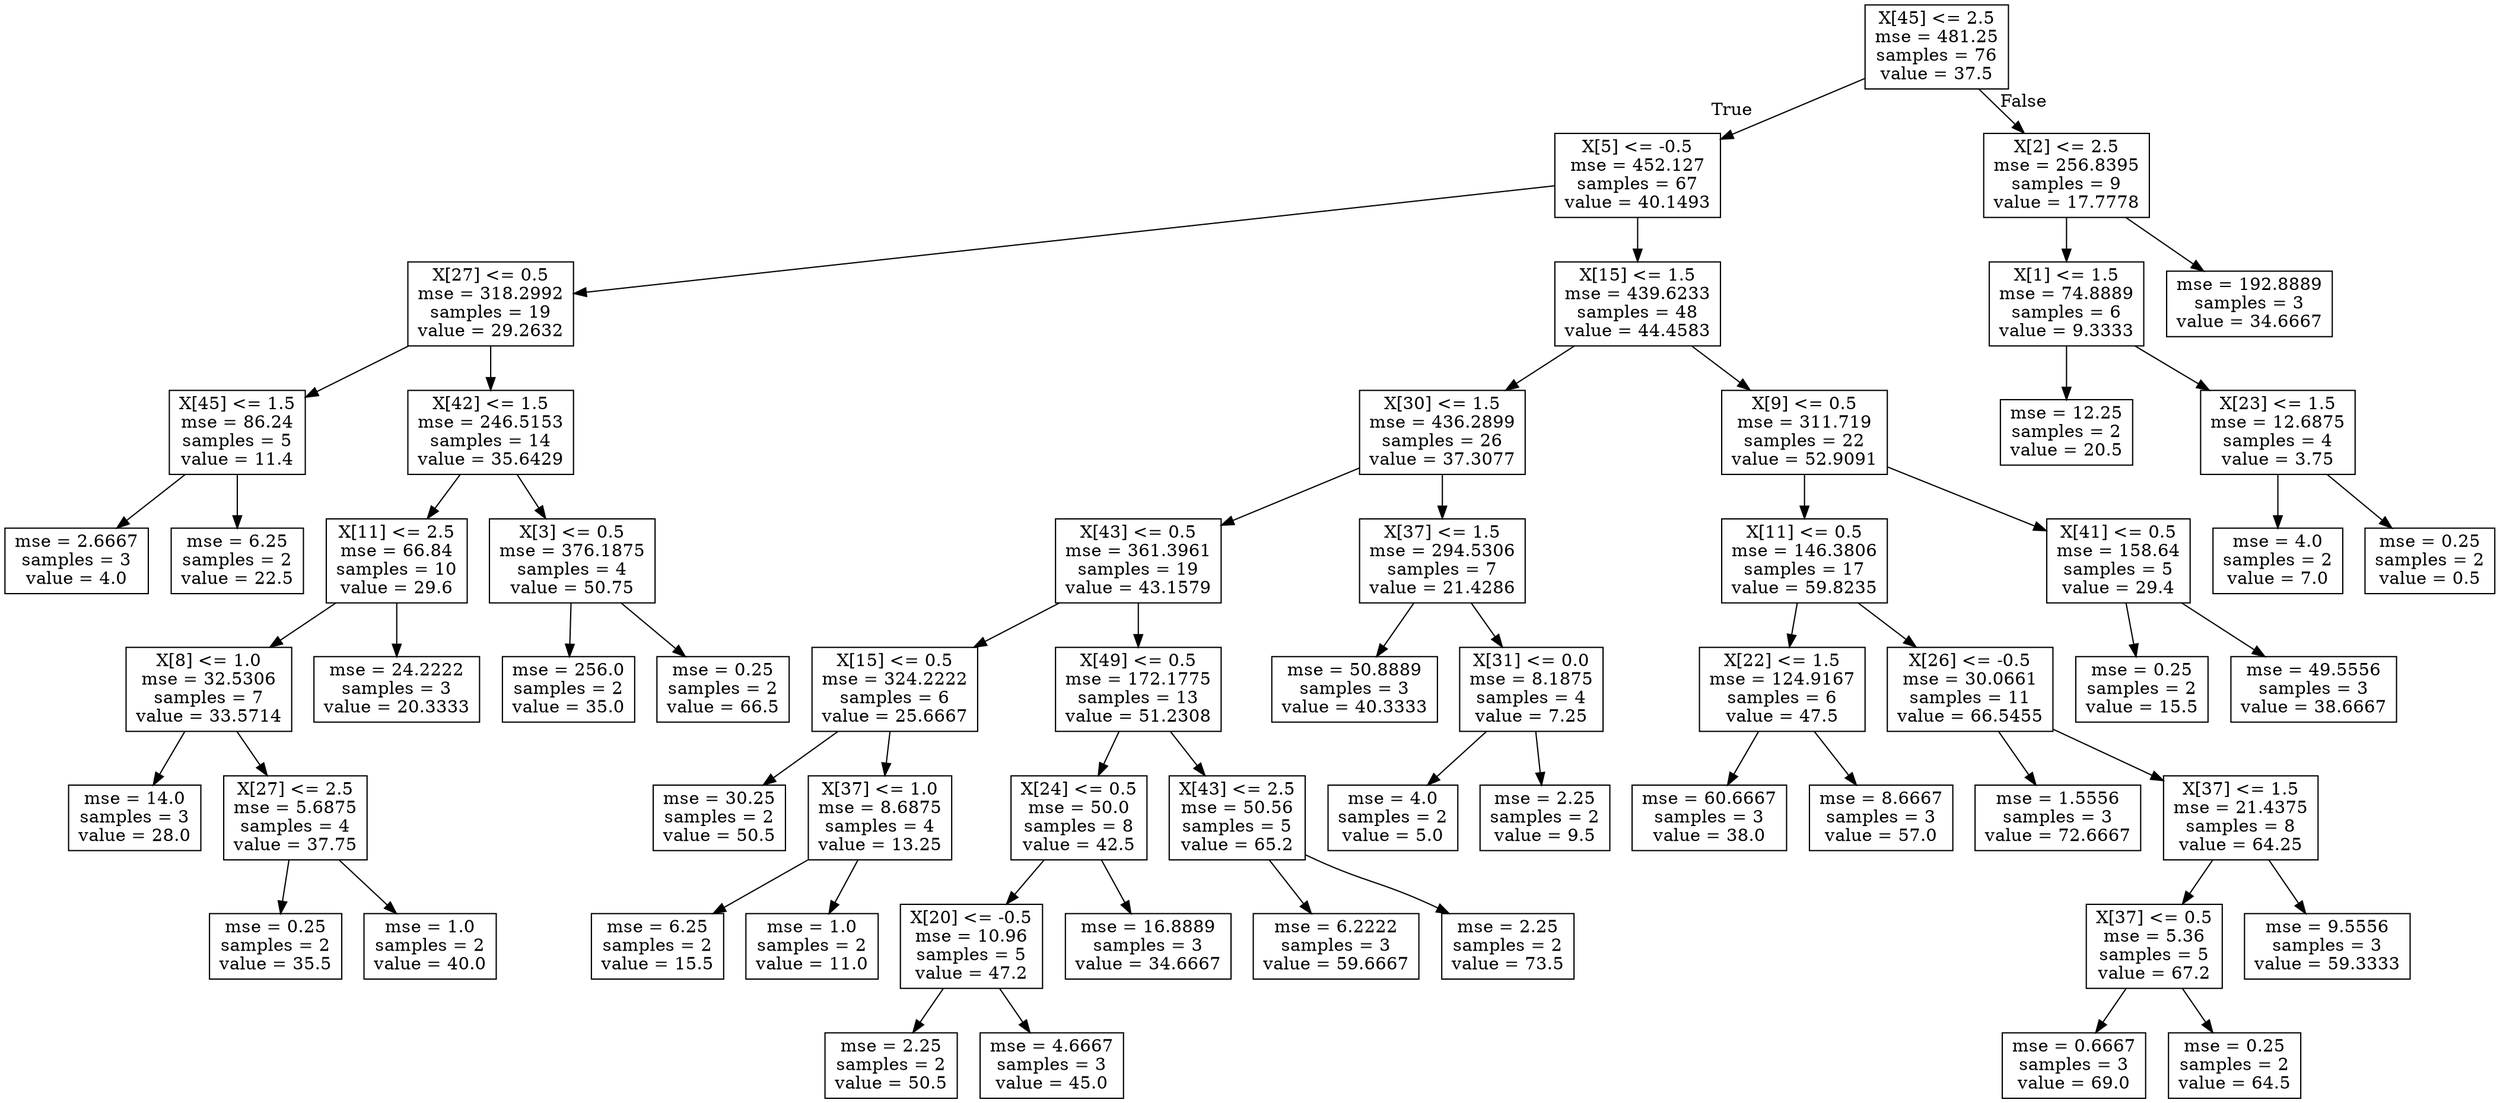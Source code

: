 digraph Tree {
node [shape=box] ;
0 [label="X[45] <= 2.5\nmse = 481.25\nsamples = 76\nvalue = 37.5"] ;
1 [label="X[5] <= -0.5\nmse = 452.127\nsamples = 67\nvalue = 40.1493"] ;
0 -> 1 [labeldistance=2.5, labelangle=45, headlabel="True"] ;
2 [label="X[27] <= 0.5\nmse = 318.2992\nsamples = 19\nvalue = 29.2632"] ;
1 -> 2 ;
3 [label="X[45] <= 1.5\nmse = 86.24\nsamples = 5\nvalue = 11.4"] ;
2 -> 3 ;
4 [label="mse = 2.6667\nsamples = 3\nvalue = 4.0"] ;
3 -> 4 ;
5 [label="mse = 6.25\nsamples = 2\nvalue = 22.5"] ;
3 -> 5 ;
6 [label="X[42] <= 1.5\nmse = 246.5153\nsamples = 14\nvalue = 35.6429"] ;
2 -> 6 ;
7 [label="X[11] <= 2.5\nmse = 66.84\nsamples = 10\nvalue = 29.6"] ;
6 -> 7 ;
8 [label="X[8] <= 1.0\nmse = 32.5306\nsamples = 7\nvalue = 33.5714"] ;
7 -> 8 ;
9 [label="mse = 14.0\nsamples = 3\nvalue = 28.0"] ;
8 -> 9 ;
10 [label="X[27] <= 2.5\nmse = 5.6875\nsamples = 4\nvalue = 37.75"] ;
8 -> 10 ;
11 [label="mse = 0.25\nsamples = 2\nvalue = 35.5"] ;
10 -> 11 ;
12 [label="mse = 1.0\nsamples = 2\nvalue = 40.0"] ;
10 -> 12 ;
13 [label="mse = 24.2222\nsamples = 3\nvalue = 20.3333"] ;
7 -> 13 ;
14 [label="X[3] <= 0.5\nmse = 376.1875\nsamples = 4\nvalue = 50.75"] ;
6 -> 14 ;
15 [label="mse = 256.0\nsamples = 2\nvalue = 35.0"] ;
14 -> 15 ;
16 [label="mse = 0.25\nsamples = 2\nvalue = 66.5"] ;
14 -> 16 ;
17 [label="X[15] <= 1.5\nmse = 439.6233\nsamples = 48\nvalue = 44.4583"] ;
1 -> 17 ;
18 [label="X[30] <= 1.5\nmse = 436.2899\nsamples = 26\nvalue = 37.3077"] ;
17 -> 18 ;
19 [label="X[43] <= 0.5\nmse = 361.3961\nsamples = 19\nvalue = 43.1579"] ;
18 -> 19 ;
20 [label="X[15] <= 0.5\nmse = 324.2222\nsamples = 6\nvalue = 25.6667"] ;
19 -> 20 ;
21 [label="mse = 30.25\nsamples = 2\nvalue = 50.5"] ;
20 -> 21 ;
22 [label="X[37] <= 1.0\nmse = 8.6875\nsamples = 4\nvalue = 13.25"] ;
20 -> 22 ;
23 [label="mse = 6.25\nsamples = 2\nvalue = 15.5"] ;
22 -> 23 ;
24 [label="mse = 1.0\nsamples = 2\nvalue = 11.0"] ;
22 -> 24 ;
25 [label="X[49] <= 0.5\nmse = 172.1775\nsamples = 13\nvalue = 51.2308"] ;
19 -> 25 ;
26 [label="X[24] <= 0.5\nmse = 50.0\nsamples = 8\nvalue = 42.5"] ;
25 -> 26 ;
27 [label="X[20] <= -0.5\nmse = 10.96\nsamples = 5\nvalue = 47.2"] ;
26 -> 27 ;
28 [label="mse = 2.25\nsamples = 2\nvalue = 50.5"] ;
27 -> 28 ;
29 [label="mse = 4.6667\nsamples = 3\nvalue = 45.0"] ;
27 -> 29 ;
30 [label="mse = 16.8889\nsamples = 3\nvalue = 34.6667"] ;
26 -> 30 ;
31 [label="X[43] <= 2.5\nmse = 50.56\nsamples = 5\nvalue = 65.2"] ;
25 -> 31 ;
32 [label="mse = 6.2222\nsamples = 3\nvalue = 59.6667"] ;
31 -> 32 ;
33 [label="mse = 2.25\nsamples = 2\nvalue = 73.5"] ;
31 -> 33 ;
34 [label="X[37] <= 1.5\nmse = 294.5306\nsamples = 7\nvalue = 21.4286"] ;
18 -> 34 ;
35 [label="mse = 50.8889\nsamples = 3\nvalue = 40.3333"] ;
34 -> 35 ;
36 [label="X[31] <= 0.0\nmse = 8.1875\nsamples = 4\nvalue = 7.25"] ;
34 -> 36 ;
37 [label="mse = 4.0\nsamples = 2\nvalue = 5.0"] ;
36 -> 37 ;
38 [label="mse = 2.25\nsamples = 2\nvalue = 9.5"] ;
36 -> 38 ;
39 [label="X[9] <= 0.5\nmse = 311.719\nsamples = 22\nvalue = 52.9091"] ;
17 -> 39 ;
40 [label="X[11] <= 0.5\nmse = 146.3806\nsamples = 17\nvalue = 59.8235"] ;
39 -> 40 ;
41 [label="X[22] <= 1.5\nmse = 124.9167\nsamples = 6\nvalue = 47.5"] ;
40 -> 41 ;
42 [label="mse = 60.6667\nsamples = 3\nvalue = 38.0"] ;
41 -> 42 ;
43 [label="mse = 8.6667\nsamples = 3\nvalue = 57.0"] ;
41 -> 43 ;
44 [label="X[26] <= -0.5\nmse = 30.0661\nsamples = 11\nvalue = 66.5455"] ;
40 -> 44 ;
45 [label="mse = 1.5556\nsamples = 3\nvalue = 72.6667"] ;
44 -> 45 ;
46 [label="X[37] <= 1.5\nmse = 21.4375\nsamples = 8\nvalue = 64.25"] ;
44 -> 46 ;
47 [label="X[37] <= 0.5\nmse = 5.36\nsamples = 5\nvalue = 67.2"] ;
46 -> 47 ;
48 [label="mse = 0.6667\nsamples = 3\nvalue = 69.0"] ;
47 -> 48 ;
49 [label="mse = 0.25\nsamples = 2\nvalue = 64.5"] ;
47 -> 49 ;
50 [label="mse = 9.5556\nsamples = 3\nvalue = 59.3333"] ;
46 -> 50 ;
51 [label="X[41] <= 0.5\nmse = 158.64\nsamples = 5\nvalue = 29.4"] ;
39 -> 51 ;
52 [label="mse = 0.25\nsamples = 2\nvalue = 15.5"] ;
51 -> 52 ;
53 [label="mse = 49.5556\nsamples = 3\nvalue = 38.6667"] ;
51 -> 53 ;
54 [label="X[2] <= 2.5\nmse = 256.8395\nsamples = 9\nvalue = 17.7778"] ;
0 -> 54 [labeldistance=2.5, labelangle=-45, headlabel="False"] ;
55 [label="X[1] <= 1.5\nmse = 74.8889\nsamples = 6\nvalue = 9.3333"] ;
54 -> 55 ;
56 [label="mse = 12.25\nsamples = 2\nvalue = 20.5"] ;
55 -> 56 ;
57 [label="X[23] <= 1.5\nmse = 12.6875\nsamples = 4\nvalue = 3.75"] ;
55 -> 57 ;
58 [label="mse = 4.0\nsamples = 2\nvalue = 7.0"] ;
57 -> 58 ;
59 [label="mse = 0.25\nsamples = 2\nvalue = 0.5"] ;
57 -> 59 ;
60 [label="mse = 192.8889\nsamples = 3\nvalue = 34.6667"] ;
54 -> 60 ;
}